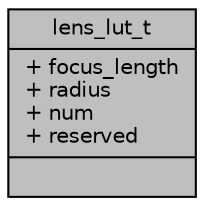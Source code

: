 digraph "lens_lut_t"
{
 // INTERACTIVE_SVG=YES
 // LATEX_PDF_SIZE
  bgcolor="transparent";
  edge [fontname="Helvetica",fontsize="10",labelfontname="Helvetica",labelfontsize="10"];
  node [fontname="Helvetica",fontsize="10",shape=record];
  Node1 [label="{lens_lut_t\n|+ focus_length\l+ radius\l+ num\l+ reserved\l|}",height=0.2,width=0.4,color="black", fillcolor="grey75", style="filled", fontcolor="black",tooltip="lens projection, look up table parameters"];
}

